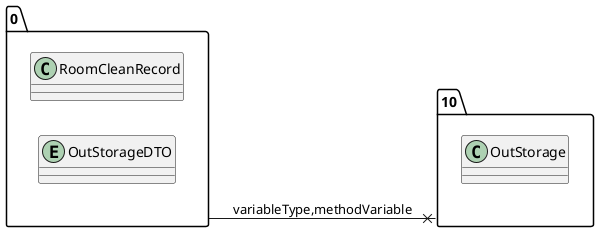 @startuml 
allow_mixing
left to right direction
package "0"{
class RoomCleanRecord
entity OutStorageDTO

}
package "10"{
class OutStorage

}
"0" --x "10":variableType,methodVariable
@enduml